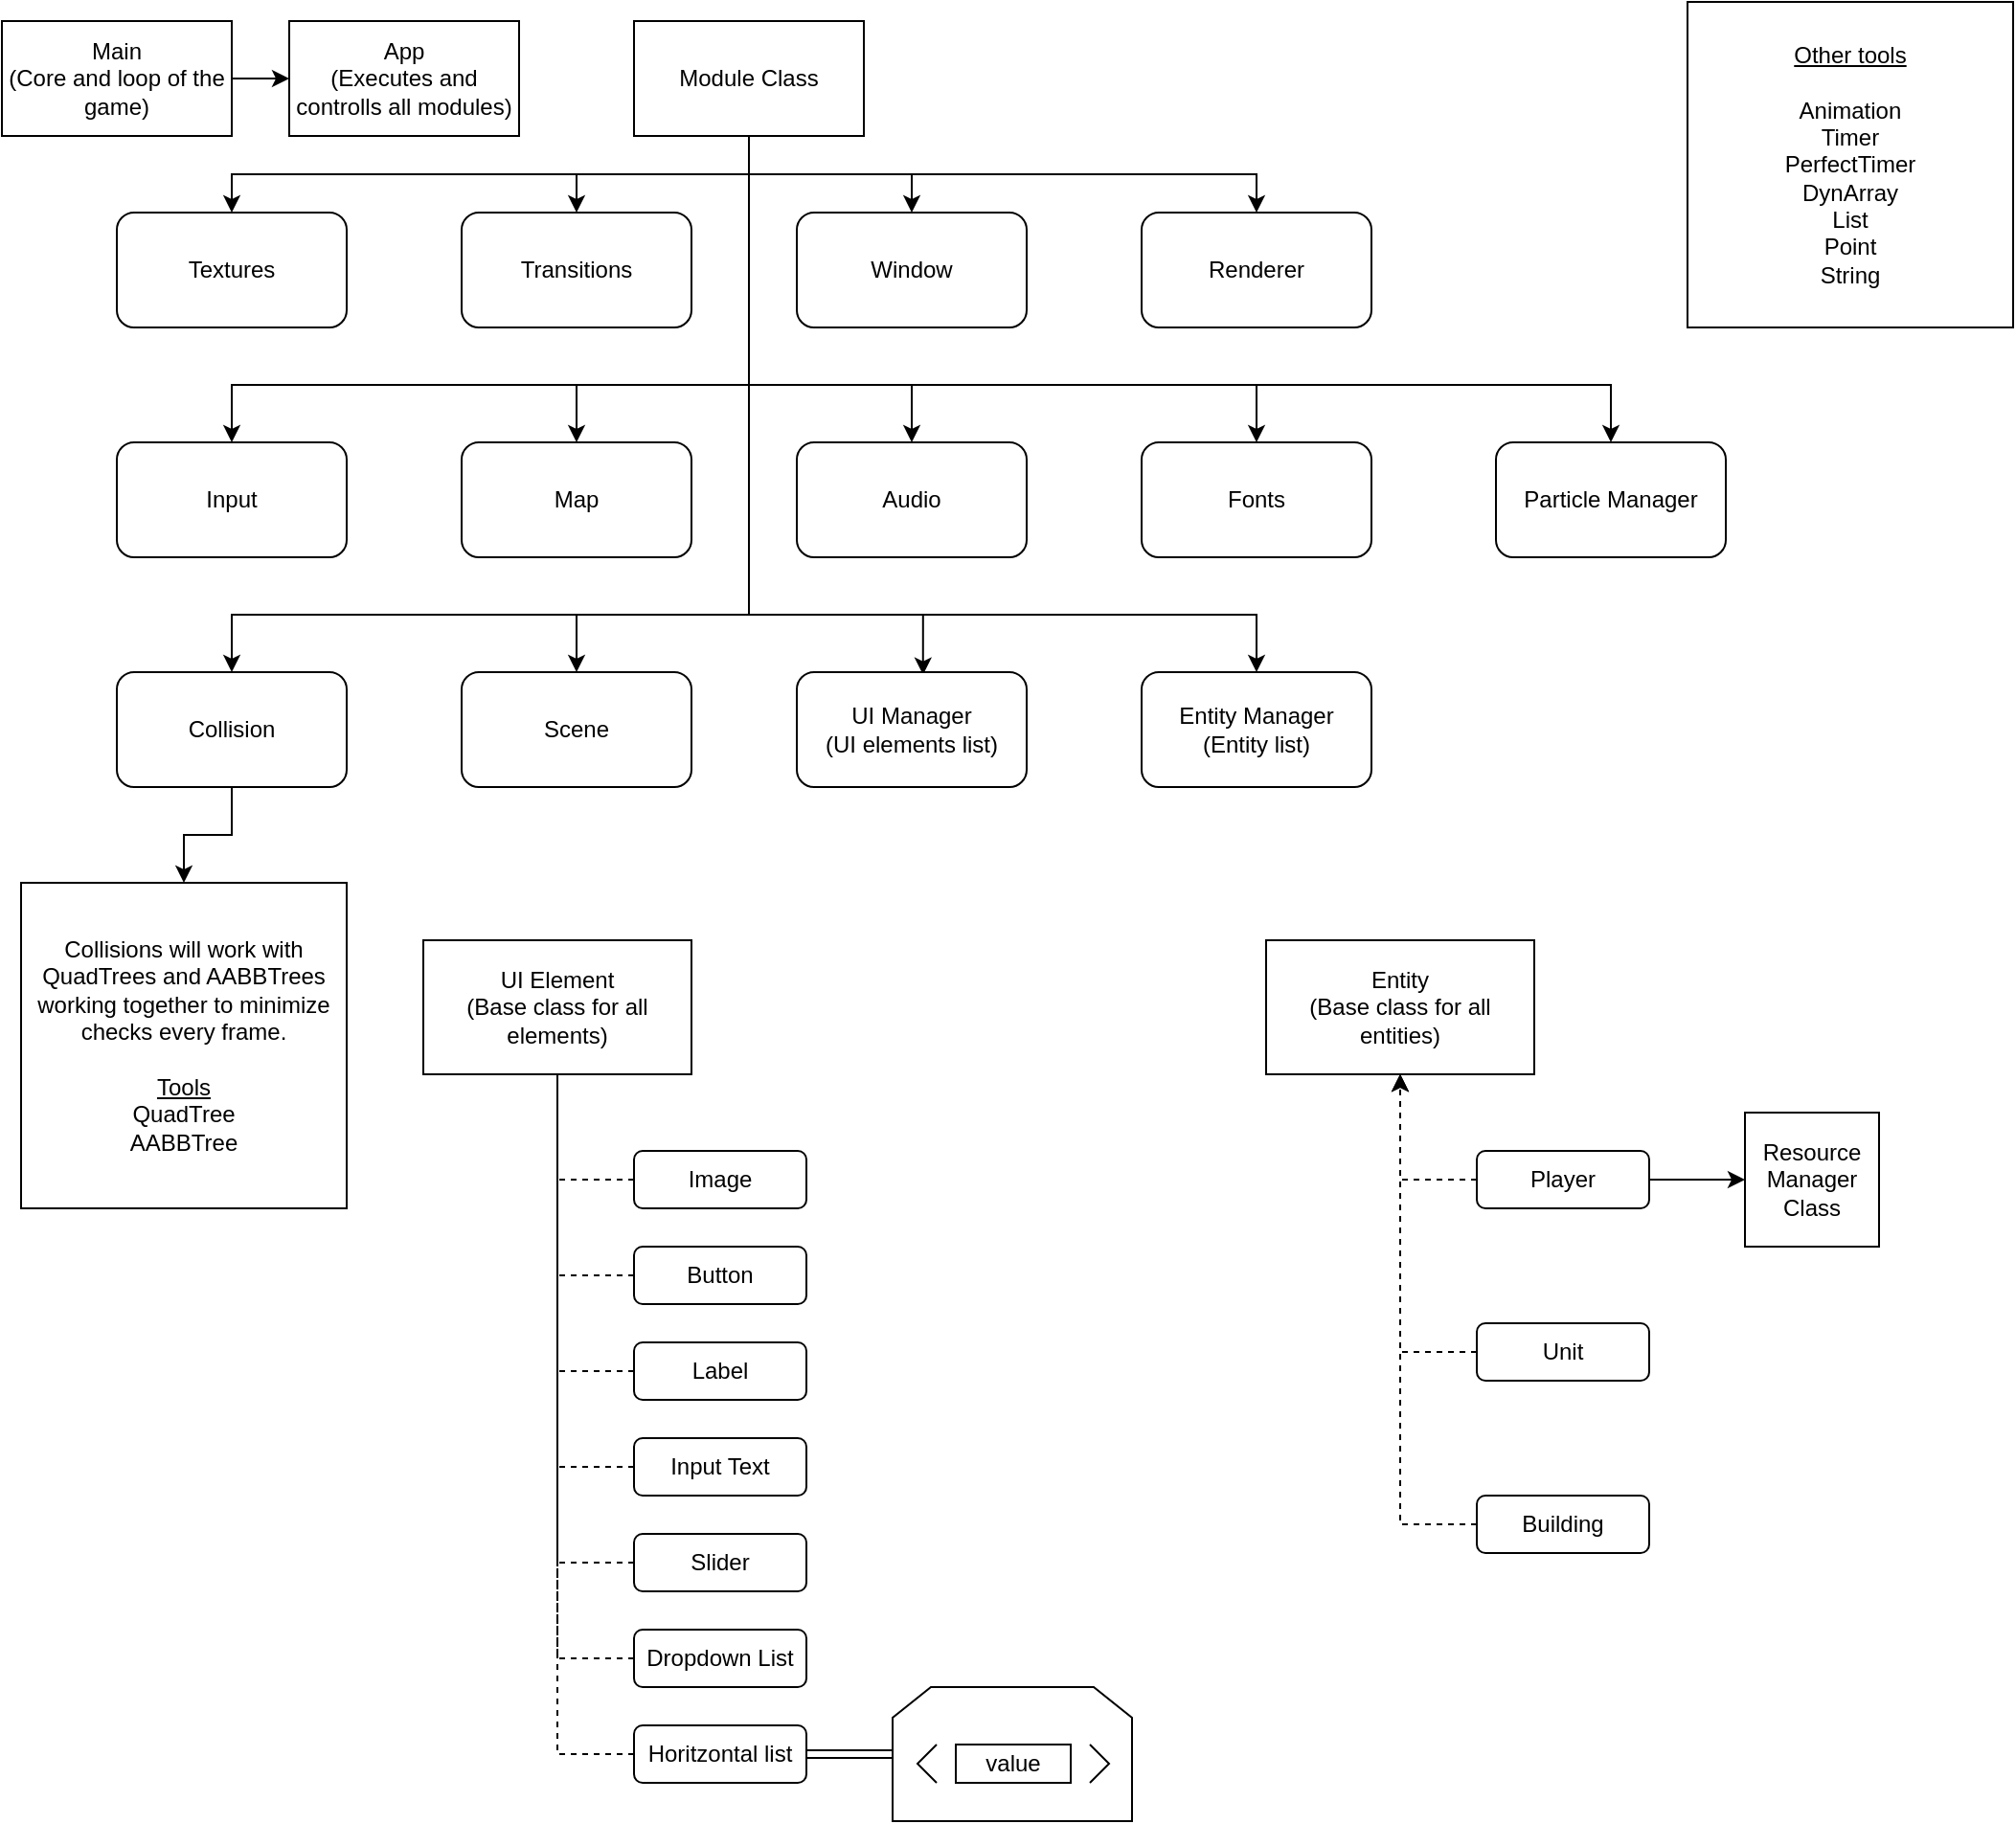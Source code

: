<mxfile version="12.8.1" type="device"><diagram id="bKn3DlAzvNpuroSGD_JI" name="Page-1"><mxGraphModel dx="1296" dy="665" grid="1" gridSize="10" guides="1" tooltips="1" connect="1" arrows="1" fold="1" page="1" pageScale="1" pageWidth="1169" pageHeight="1654" math="0" shadow="0"><root><mxCell id="0"/><mxCell id="1" parent="0"/><mxCell id="jgQz6Gm1pOqKuSatFkdT-83" value="" style="shape=loopLimit;whiteSpace=wrap;html=1;" parent="1" vertex="1"><mxGeometry x="485" y="900" width="125" height="70" as="geometry"/></mxCell><mxCell id="jgQz6Gm1pOqKuSatFkdT-38" style="edgeStyle=orthogonalEdgeStyle;rounded=0;orthogonalLoop=1;jettySize=auto;html=1;entryX=0.5;entryY=0;entryDx=0;entryDy=0;" parent="1" source="jgQz6Gm1pOqKuSatFkdT-4" target="jgQz6Gm1pOqKuSatFkdT-33" edge="1"><mxGeometry relative="1" as="geometry"><Array as="points"><mxPoint x="410" y="340"/><mxPoint x="140" y="340"/></Array></mxGeometry></mxCell><mxCell id="jgQz6Gm1pOqKuSatFkdT-39" style="edgeStyle=orthogonalEdgeStyle;rounded=0;orthogonalLoop=1;jettySize=auto;html=1;entryX=0.5;entryY=0;entryDx=0;entryDy=0;" parent="1" source="jgQz6Gm1pOqKuSatFkdT-4" target="jgQz6Gm1pOqKuSatFkdT-32" edge="1"><mxGeometry relative="1" as="geometry"><Array as="points"><mxPoint x="410" y="340"/><mxPoint x="675" y="340"/></Array></mxGeometry></mxCell><mxCell id="jgQz6Gm1pOqKuSatFkdT-40" style="edgeStyle=orthogonalEdgeStyle;rounded=0;orthogonalLoop=1;jettySize=auto;html=1;entryX=0.549;entryY=0.022;entryDx=0;entryDy=0;entryPerimeter=0;" parent="1" source="jgQz6Gm1pOqKuSatFkdT-4" target="jgQz6Gm1pOqKuSatFkdT-31" edge="1"><mxGeometry relative="1" as="geometry"><Array as="points"><mxPoint x="410" y="340"/><mxPoint x="501" y="340"/></Array></mxGeometry></mxCell><mxCell id="jgQz6Gm1pOqKuSatFkdT-41" style="edgeStyle=orthogonalEdgeStyle;rounded=0;orthogonalLoop=1;jettySize=auto;html=1;entryX=0.5;entryY=0;entryDx=0;entryDy=0;" parent="1" source="jgQz6Gm1pOqKuSatFkdT-4" target="jgQz6Gm1pOqKuSatFkdT-25" edge="1"><mxGeometry relative="1" as="geometry"><Array as="points"><mxPoint x="410" y="340"/><mxPoint x="320" y="340"/></Array></mxGeometry></mxCell><mxCell id="jgQz6Gm1pOqKuSatFkdT-42" style="edgeStyle=orthogonalEdgeStyle;rounded=0;orthogonalLoop=1;jettySize=auto;html=1;entryX=0.5;entryY=0;entryDx=0;entryDy=0;" parent="1" source="jgQz6Gm1pOqKuSatFkdT-4" target="jgQz6Gm1pOqKuSatFkdT-26" edge="1"><mxGeometry relative="1" as="geometry"><Array as="points"><mxPoint x="410" y="220"/><mxPoint x="140" y="220"/></Array></mxGeometry></mxCell><mxCell id="jgQz6Gm1pOqKuSatFkdT-43" style="edgeStyle=orthogonalEdgeStyle;rounded=0;orthogonalLoop=1;jettySize=auto;html=1;entryX=0.5;entryY=0;entryDx=0;entryDy=0;" parent="1" source="jgQz6Gm1pOqKuSatFkdT-4" target="jgQz6Gm1pOqKuSatFkdT-9" edge="1"><mxGeometry relative="1" as="geometry"><Array as="points"><mxPoint x="410" y="220"/><mxPoint x="320" y="220"/></Array></mxGeometry></mxCell><mxCell id="jgQz6Gm1pOqKuSatFkdT-44" style="edgeStyle=orthogonalEdgeStyle;rounded=0;orthogonalLoop=1;jettySize=auto;html=1;" parent="1" source="jgQz6Gm1pOqKuSatFkdT-4" target="jgQz6Gm1pOqKuSatFkdT-24" edge="1"><mxGeometry relative="1" as="geometry"><Array as="points"><mxPoint x="410" y="220"/><mxPoint x="675" y="220"/></Array></mxGeometry></mxCell><mxCell id="jgQz6Gm1pOqKuSatFkdT-45" style="edgeStyle=orthogonalEdgeStyle;rounded=0;orthogonalLoop=1;jettySize=auto;html=1;entryX=0.5;entryY=0;entryDx=0;entryDy=0;" parent="1" source="jgQz6Gm1pOqKuSatFkdT-4" target="jgQz6Gm1pOqKuSatFkdT-28" edge="1"><mxGeometry relative="1" as="geometry"><Array as="points"><mxPoint x="410" y="220"/><mxPoint x="495" y="220"/></Array></mxGeometry></mxCell><mxCell id="jgQz6Gm1pOqKuSatFkdT-46" style="edgeStyle=orthogonalEdgeStyle;rounded=0;orthogonalLoop=1;jettySize=auto;html=1;entryX=0.5;entryY=0;entryDx=0;entryDy=0;" parent="1" source="jgQz6Gm1pOqKuSatFkdT-4" target="jgQz6Gm1pOqKuSatFkdT-8" edge="1"><mxGeometry relative="1" as="geometry"><Array as="points"><mxPoint x="410" y="110"/><mxPoint x="140" y="110"/></Array></mxGeometry></mxCell><mxCell id="jgQz6Gm1pOqKuSatFkdT-47" style="edgeStyle=orthogonalEdgeStyle;rounded=0;orthogonalLoop=1;jettySize=auto;html=1;entryX=0.5;entryY=0;entryDx=0;entryDy=0;" parent="1" source="jgQz6Gm1pOqKuSatFkdT-4" target="jgQz6Gm1pOqKuSatFkdT-27" edge="1"><mxGeometry relative="1" as="geometry"/></mxCell><mxCell id="jgQz6Gm1pOqKuSatFkdT-48" style="edgeStyle=orthogonalEdgeStyle;rounded=0;orthogonalLoop=1;jettySize=auto;html=1;entryX=0.5;entryY=0;entryDx=0;entryDy=0;" parent="1" source="jgQz6Gm1pOqKuSatFkdT-4" target="jgQz6Gm1pOqKuSatFkdT-29" edge="1"><mxGeometry relative="1" as="geometry"/></mxCell><mxCell id="jgQz6Gm1pOqKuSatFkdT-49" style="edgeStyle=orthogonalEdgeStyle;rounded=0;orthogonalLoop=1;jettySize=auto;html=1;entryX=0.5;entryY=0;entryDx=0;entryDy=0;" parent="1" source="jgQz6Gm1pOqKuSatFkdT-4" target="jgQz6Gm1pOqKuSatFkdT-30" edge="1"><mxGeometry relative="1" as="geometry"><Array as="points"><mxPoint x="410" y="110"/><mxPoint x="675" y="110"/></Array></mxGeometry></mxCell><mxCell id="88terWRZdFnWjbkd3Z0i-11" style="edgeStyle=orthogonalEdgeStyle;rounded=0;orthogonalLoop=1;jettySize=auto;html=1;entryX=0.5;entryY=0;entryDx=0;entryDy=0;" edge="1" parent="1" source="jgQz6Gm1pOqKuSatFkdT-4" target="88terWRZdFnWjbkd3Z0i-9"><mxGeometry relative="1" as="geometry"><Array as="points"><mxPoint x="410" y="220"/><mxPoint x="860" y="220"/></Array></mxGeometry></mxCell><mxCell id="jgQz6Gm1pOqKuSatFkdT-4" value="Module Class" style="rounded=0;whiteSpace=wrap;html=1;" parent="1" vertex="1"><mxGeometry x="350" y="30" width="120" height="60" as="geometry"/></mxCell><mxCell id="jgQz6Gm1pOqKuSatFkdT-8" value="Textures&lt;br&gt;" style="rounded=1;whiteSpace=wrap;html=1;" parent="1" vertex="1"><mxGeometry x="80" y="130" width="120" height="60" as="geometry"/></mxCell><mxCell id="jgQz6Gm1pOqKuSatFkdT-9" value="Map&lt;span style=&quot;color: rgba(0 , 0 , 0 , 0) ; font-family: monospace ; font-size: 0px ; white-space: nowrap&quot;&gt;%3CmxGraphModel%3E%3Croot%3E%3CmxCell%20id%3D%220%22%2F%3E%3CmxCell%20id%3D%221%22%20parent%3D%220%22%2F%3E%3CmxCell%20id%3D%222%22%20value%3D%22Textures%26lt%3Bbr%26gt%3B%22%20style%3D%22rounded%3D1%3BwhiteSpace%3Dwrap%3Bhtml%3D1%3B%22%20vertex%3D%221%22%20parent%3D%221%22%3E%3CmxGeometry%20x%3D%2220%22%20y%3D%22380%22%20width%3D%22120%22%20height%3D%2260%22%20as%3D%22geometry%22%2F%3E%3C%2FmxCell%3E%3C%2Froot%3E%3C%2FmxGraphModel%3E&lt;/span&gt;" style="rounded=1;whiteSpace=wrap;html=1;" parent="1" vertex="1"><mxGeometry x="260" y="250" width="120" height="60" as="geometry"/></mxCell><mxCell id="jgQz6Gm1pOqKuSatFkdT-24" value="Fonts" style="rounded=1;whiteSpace=wrap;html=1;" parent="1" vertex="1"><mxGeometry x="615" y="250" width="120" height="60" as="geometry"/></mxCell><mxCell id="jgQz6Gm1pOqKuSatFkdT-25" value="Scene" style="rounded=1;whiteSpace=wrap;html=1;" parent="1" vertex="1"><mxGeometry x="260" y="370" width="120" height="60" as="geometry"/></mxCell><mxCell id="jgQz6Gm1pOqKuSatFkdT-26" value="Input" style="rounded=1;whiteSpace=wrap;html=1;" parent="1" vertex="1"><mxGeometry x="80" y="250" width="120" height="60" as="geometry"/></mxCell><mxCell id="jgQz6Gm1pOqKuSatFkdT-27" value="Transitions" style="rounded=1;whiteSpace=wrap;html=1;" parent="1" vertex="1"><mxGeometry x="260" y="130" width="120" height="60" as="geometry"/></mxCell><mxCell id="jgQz6Gm1pOqKuSatFkdT-28" value="Audio" style="rounded=1;whiteSpace=wrap;html=1;" parent="1" vertex="1"><mxGeometry x="435" y="250" width="120" height="60" as="geometry"/></mxCell><mxCell id="jgQz6Gm1pOqKuSatFkdT-29" value="Window" style="rounded=1;whiteSpace=wrap;html=1;" parent="1" vertex="1"><mxGeometry x="435" y="130" width="120" height="60" as="geometry"/></mxCell><mxCell id="jgQz6Gm1pOqKuSatFkdT-30" value="Renderer" style="rounded=1;whiteSpace=wrap;html=1;" parent="1" vertex="1"><mxGeometry x="615" y="130" width="120" height="60" as="geometry"/></mxCell><mxCell id="jgQz6Gm1pOqKuSatFkdT-31" value="UI Manager&lt;br&gt;(UI elements list)" style="rounded=1;whiteSpace=wrap;html=1;" parent="1" vertex="1"><mxGeometry x="435" y="370" width="120" height="60" as="geometry"/></mxCell><mxCell id="jgQz6Gm1pOqKuSatFkdT-32" value="Entity Manager&lt;br&gt;(Entity list)" style="rounded=1;whiteSpace=wrap;html=1;" parent="1" vertex="1"><mxGeometry x="615" y="370" width="120" height="60" as="geometry"/></mxCell><mxCell id="jgQz6Gm1pOqKuSatFkdT-50" style="edgeStyle=orthogonalEdgeStyle;rounded=0;orthogonalLoop=1;jettySize=auto;html=1;" parent="1" source="jgQz6Gm1pOqKuSatFkdT-33" target="jgQz6Gm1pOqKuSatFkdT-51" edge="1"><mxGeometry relative="1" as="geometry"><mxPoint x="140" y="500.0" as="targetPoint"/></mxGeometry></mxCell><mxCell id="jgQz6Gm1pOqKuSatFkdT-33" value="Collision" style="rounded=1;whiteSpace=wrap;html=1;" parent="1" vertex="1"><mxGeometry x="80" y="370" width="120" height="60" as="geometry"/></mxCell><mxCell id="jgQz6Gm1pOqKuSatFkdT-51" value="Collisions will work with QuadTrees and AABBTrees working together to minimize checks every frame.&lt;br&gt;&lt;br&gt;&lt;u&gt;Tools&lt;/u&gt;&lt;br&gt;QuadTree&lt;br&gt;AABBTree" style="whiteSpace=wrap;html=1;aspect=fixed;" parent="1" vertex="1"><mxGeometry x="30" y="480" width="170" height="170" as="geometry"/></mxCell><mxCell id="jgQz6Gm1pOqKuSatFkdT-52" value="&lt;u&gt;Other tools&lt;/u&gt;&lt;br&gt;&lt;br&gt;Animation&lt;br&gt;Timer&lt;br&gt;PerfectTimer&lt;br&gt;DynArray&lt;br&gt;List&lt;br&gt;Point&lt;br&gt;String" style="whiteSpace=wrap;html=1;aspect=fixed;" parent="1" vertex="1"><mxGeometry x="900" y="20" width="170" height="170" as="geometry"/></mxCell><mxCell id="jgQz6Gm1pOqKuSatFkdT-53" value="App&lt;br&gt;(Executes and controlls all modules)" style="rounded=0;whiteSpace=wrap;html=1;" parent="1" vertex="1"><mxGeometry x="170" y="30" width="120" height="60" as="geometry"/></mxCell><mxCell id="jgQz6Gm1pOqKuSatFkdT-55" style="edgeStyle=orthogonalEdgeStyle;rounded=0;orthogonalLoop=1;jettySize=auto;html=1;entryX=0;entryY=0.5;entryDx=0;entryDy=0;" parent="1" source="jgQz6Gm1pOqKuSatFkdT-54" target="jgQz6Gm1pOqKuSatFkdT-53" edge="1"><mxGeometry relative="1" as="geometry"/></mxCell><mxCell id="jgQz6Gm1pOqKuSatFkdT-54" value="Main&lt;br&gt;(Core and loop of the game)" style="rounded=0;whiteSpace=wrap;html=1;" parent="1" vertex="1"><mxGeometry x="20" y="30" width="120" height="60" as="geometry"/></mxCell><mxCell id="jgQz6Gm1pOqKuSatFkdT-65" value="UI Element&lt;br&gt;(Base class for all elements)" style="rounded=0;whiteSpace=wrap;html=1;" parent="1" vertex="1"><mxGeometry x="240" y="510" width="140" height="70" as="geometry"/></mxCell><mxCell id="jgQz6Gm1pOqKuSatFkdT-91" style="edgeStyle=orthogonalEdgeStyle;rounded=0;orthogonalLoop=1;jettySize=auto;html=1;entryX=0.5;entryY=1;entryDx=0;entryDy=0;dashed=1;endArrow=none;endFill=0;" parent="1" source="jgQz6Gm1pOqKuSatFkdT-67" target="jgQz6Gm1pOqKuSatFkdT-65" edge="1"><mxGeometry relative="1" as="geometry"><Array as="points"><mxPoint x="310" y="635"/></Array></mxGeometry></mxCell><mxCell id="jgQz6Gm1pOqKuSatFkdT-67" value="Image" style="rounded=1;whiteSpace=wrap;html=1;" parent="1" vertex="1"><mxGeometry x="350" y="620" width="90" height="30" as="geometry"/></mxCell><mxCell id="jgQz6Gm1pOqKuSatFkdT-90" style="edgeStyle=orthogonalEdgeStyle;rounded=0;orthogonalLoop=1;jettySize=auto;html=1;entryX=0.5;entryY=1;entryDx=0;entryDy=0;dashed=1;endArrow=none;endFill=0;" parent="1" source="jgQz6Gm1pOqKuSatFkdT-68" target="jgQz6Gm1pOqKuSatFkdT-65" edge="1"><mxGeometry relative="1" as="geometry"><Array as="points"><mxPoint x="310" y="685"/></Array></mxGeometry></mxCell><mxCell id="jgQz6Gm1pOqKuSatFkdT-68" value="Button" style="rounded=1;whiteSpace=wrap;html=1;" parent="1" vertex="1"><mxGeometry x="350" y="670" width="90" height="30" as="geometry"/></mxCell><mxCell id="jgQz6Gm1pOqKuSatFkdT-89" style="edgeStyle=orthogonalEdgeStyle;rounded=0;orthogonalLoop=1;jettySize=auto;html=1;entryX=0.5;entryY=1;entryDx=0;entryDy=0;dashed=1;endArrow=none;endFill=0;" parent="1" source="jgQz6Gm1pOqKuSatFkdT-69" target="jgQz6Gm1pOqKuSatFkdT-65" edge="1"><mxGeometry relative="1" as="geometry"><Array as="points"><mxPoint x="310" y="735"/></Array></mxGeometry></mxCell><mxCell id="jgQz6Gm1pOqKuSatFkdT-69" value="Label" style="rounded=1;whiteSpace=wrap;html=1;" parent="1" vertex="1"><mxGeometry x="350" y="720" width="90" height="30" as="geometry"/></mxCell><mxCell id="jgQz6Gm1pOqKuSatFkdT-88" style="edgeStyle=orthogonalEdgeStyle;rounded=0;orthogonalLoop=1;jettySize=auto;html=1;entryX=0.5;entryY=1;entryDx=0;entryDy=0;dashed=1;endArrow=none;endFill=0;" parent="1" source="jgQz6Gm1pOqKuSatFkdT-70" target="jgQz6Gm1pOqKuSatFkdT-65" edge="1"><mxGeometry relative="1" as="geometry"><Array as="points"><mxPoint x="310" y="785"/></Array></mxGeometry></mxCell><mxCell id="jgQz6Gm1pOqKuSatFkdT-70" value="Input Text" style="rounded=1;whiteSpace=wrap;html=1;" parent="1" vertex="1"><mxGeometry x="350" y="770" width="90" height="30" as="geometry"/></mxCell><mxCell id="jgQz6Gm1pOqKuSatFkdT-87" style="edgeStyle=orthogonalEdgeStyle;rounded=0;orthogonalLoop=1;jettySize=auto;html=1;entryX=0.5;entryY=1;entryDx=0;entryDy=0;dashed=1;endArrow=none;endFill=0;" parent="1" source="jgQz6Gm1pOqKuSatFkdT-71" target="jgQz6Gm1pOqKuSatFkdT-65" edge="1"><mxGeometry relative="1" as="geometry"><Array as="points"><mxPoint x="310" y="835"/></Array></mxGeometry></mxCell><mxCell id="jgQz6Gm1pOqKuSatFkdT-71" value="Slider" style="rounded=1;whiteSpace=wrap;html=1;" parent="1" vertex="1"><mxGeometry x="350" y="820" width="90" height="30" as="geometry"/></mxCell><mxCell id="jgQz6Gm1pOqKuSatFkdT-86" style="edgeStyle=orthogonalEdgeStyle;rounded=0;orthogonalLoop=1;jettySize=auto;html=1;entryX=0.5;entryY=1;entryDx=0;entryDy=0;dashed=1;endArrow=none;endFill=0;" parent="1" source="jgQz6Gm1pOqKuSatFkdT-72" target="jgQz6Gm1pOqKuSatFkdT-65" edge="1"><mxGeometry relative="1" as="geometry"><Array as="points"><mxPoint x="310" y="885"/></Array></mxGeometry></mxCell><mxCell id="jgQz6Gm1pOqKuSatFkdT-72" value="Dropdown List&lt;br&gt;" style="rounded=1;whiteSpace=wrap;html=1;" parent="1" vertex="1"><mxGeometry x="350" y="870" width="90" height="30" as="geometry"/></mxCell><mxCell id="jgQz6Gm1pOqKuSatFkdT-84" style="edgeStyle=orthogonalEdgeStyle;rounded=0;orthogonalLoop=1;jettySize=auto;html=1;entryX=0;entryY=0.5;entryDx=0;entryDy=0;shape=link;" parent="1" source="jgQz6Gm1pOqKuSatFkdT-73" target="jgQz6Gm1pOqKuSatFkdT-83" edge="1"><mxGeometry relative="1" as="geometry"/></mxCell><mxCell id="jgQz6Gm1pOqKuSatFkdT-73" value="Horitzontal list" style="rounded=1;whiteSpace=wrap;html=1;" parent="1" vertex="1"><mxGeometry x="350" y="920" width="90" height="30" as="geometry"/></mxCell><mxCell id="jgQz6Gm1pOqKuSatFkdT-76" value="value" style="rounded=0;whiteSpace=wrap;html=1;" parent="1" vertex="1"><mxGeometry x="518" y="930" width="60" height="20" as="geometry"/></mxCell><mxCell id="jgQz6Gm1pOqKuSatFkdT-77" value="" style="html=1;shadow=0;dashed=0;align=center;verticalAlign=middle;shape=mxgraph.arrows2.arrow;dy=0;dx=30;notch=30;" parent="1" vertex="1"><mxGeometry x="588" y="930" width="10" height="20" as="geometry"/></mxCell><mxCell id="jgQz6Gm1pOqKuSatFkdT-78" value="" style="html=1;shadow=0;dashed=0;align=center;verticalAlign=middle;shape=mxgraph.arrows2.arrow;dy=0;dx=30;notch=30;rotation=-180;" parent="1" vertex="1"><mxGeometry x="498" y="930" width="10" height="20" as="geometry"/></mxCell><mxCell id="jgQz6Gm1pOqKuSatFkdT-85" style="edgeStyle=orthogonalEdgeStyle;rounded=0;orthogonalLoop=1;jettySize=auto;html=1;entryX=0.5;entryY=1;entryDx=0;entryDy=0;dashed=1;endArrow=none;endFill=0;" parent="1" source="jgQz6Gm1pOqKuSatFkdT-73" target="jgQz6Gm1pOqKuSatFkdT-65" edge="1"><mxGeometry relative="1" as="geometry"><Array as="points"><mxPoint x="310" y="935"/></Array></mxGeometry></mxCell><mxCell id="jgQz6Gm1pOqKuSatFkdT-92" value="Entity&lt;br&gt;(Base class for all entities)" style="rounded=0;whiteSpace=wrap;html=1;" parent="1" vertex="1"><mxGeometry x="680" y="510" width="140" height="70" as="geometry"/></mxCell><mxCell id="88terWRZdFnWjbkd3Z0i-2" style="edgeStyle=orthogonalEdgeStyle;rounded=0;orthogonalLoop=1;jettySize=auto;html=1;" edge="1" parent="1" source="jgQz6Gm1pOqKuSatFkdT-93" target="88terWRZdFnWjbkd3Z0i-3"><mxGeometry relative="1" as="geometry"><mxPoint x="940" y="635" as="targetPoint"/></mxGeometry></mxCell><mxCell id="88terWRZdFnWjbkd3Z0i-4" style="edgeStyle=orthogonalEdgeStyle;rounded=0;orthogonalLoop=1;jettySize=auto;html=1;entryX=0.5;entryY=1;entryDx=0;entryDy=0;dashed=1;" edge="1" parent="1" source="jgQz6Gm1pOqKuSatFkdT-93" target="jgQz6Gm1pOqKuSatFkdT-92"><mxGeometry relative="1" as="geometry"><Array as="points"><mxPoint x="750" y="635"/></Array></mxGeometry></mxCell><mxCell id="jgQz6Gm1pOqKuSatFkdT-93" value="Player" style="rounded=1;whiteSpace=wrap;html=1;" parent="1" vertex="1"><mxGeometry x="790" y="620" width="90" height="30" as="geometry"/></mxCell><mxCell id="88terWRZdFnWjbkd3Z0i-7" style="edgeStyle=orthogonalEdgeStyle;rounded=0;orthogonalLoop=1;jettySize=auto;html=1;entryX=0.5;entryY=1;entryDx=0;entryDy=0;dashed=1;" edge="1" parent="1" source="jgQz6Gm1pOqKuSatFkdT-94" target="jgQz6Gm1pOqKuSatFkdT-92"><mxGeometry relative="1" as="geometry"><Array as="points"><mxPoint x="750" y="725"/></Array></mxGeometry></mxCell><mxCell id="jgQz6Gm1pOqKuSatFkdT-94" value="Unit" style="rounded=1;whiteSpace=wrap;html=1;" parent="1" vertex="1"><mxGeometry x="790" y="710" width="90" height="30" as="geometry"/></mxCell><mxCell id="88terWRZdFnWjbkd3Z0i-5" style="edgeStyle=orthogonalEdgeStyle;rounded=0;orthogonalLoop=1;jettySize=auto;html=1;dashed=1;" edge="1" parent="1" source="jgQz6Gm1pOqKuSatFkdT-95" target="jgQz6Gm1pOqKuSatFkdT-92"><mxGeometry relative="1" as="geometry"><Array as="points"><mxPoint x="750" y="815"/></Array></mxGeometry></mxCell><mxCell id="jgQz6Gm1pOqKuSatFkdT-95" value="Building" style="rounded=1;whiteSpace=wrap;html=1;" parent="1" vertex="1"><mxGeometry x="790" y="800" width="90" height="30" as="geometry"/></mxCell><mxCell id="88terWRZdFnWjbkd3Z0i-3" value="Resource Manager Class" style="whiteSpace=wrap;html=1;aspect=fixed;" vertex="1" parent="1"><mxGeometry x="930" y="600" width="70" height="70" as="geometry"/></mxCell><mxCell id="88terWRZdFnWjbkd3Z0i-9" value="Particle Manager" style="rounded=1;whiteSpace=wrap;html=1;" vertex="1" parent="1"><mxGeometry x="800" y="250" width="120" height="60" as="geometry"/></mxCell></root></mxGraphModel></diagram></mxfile>